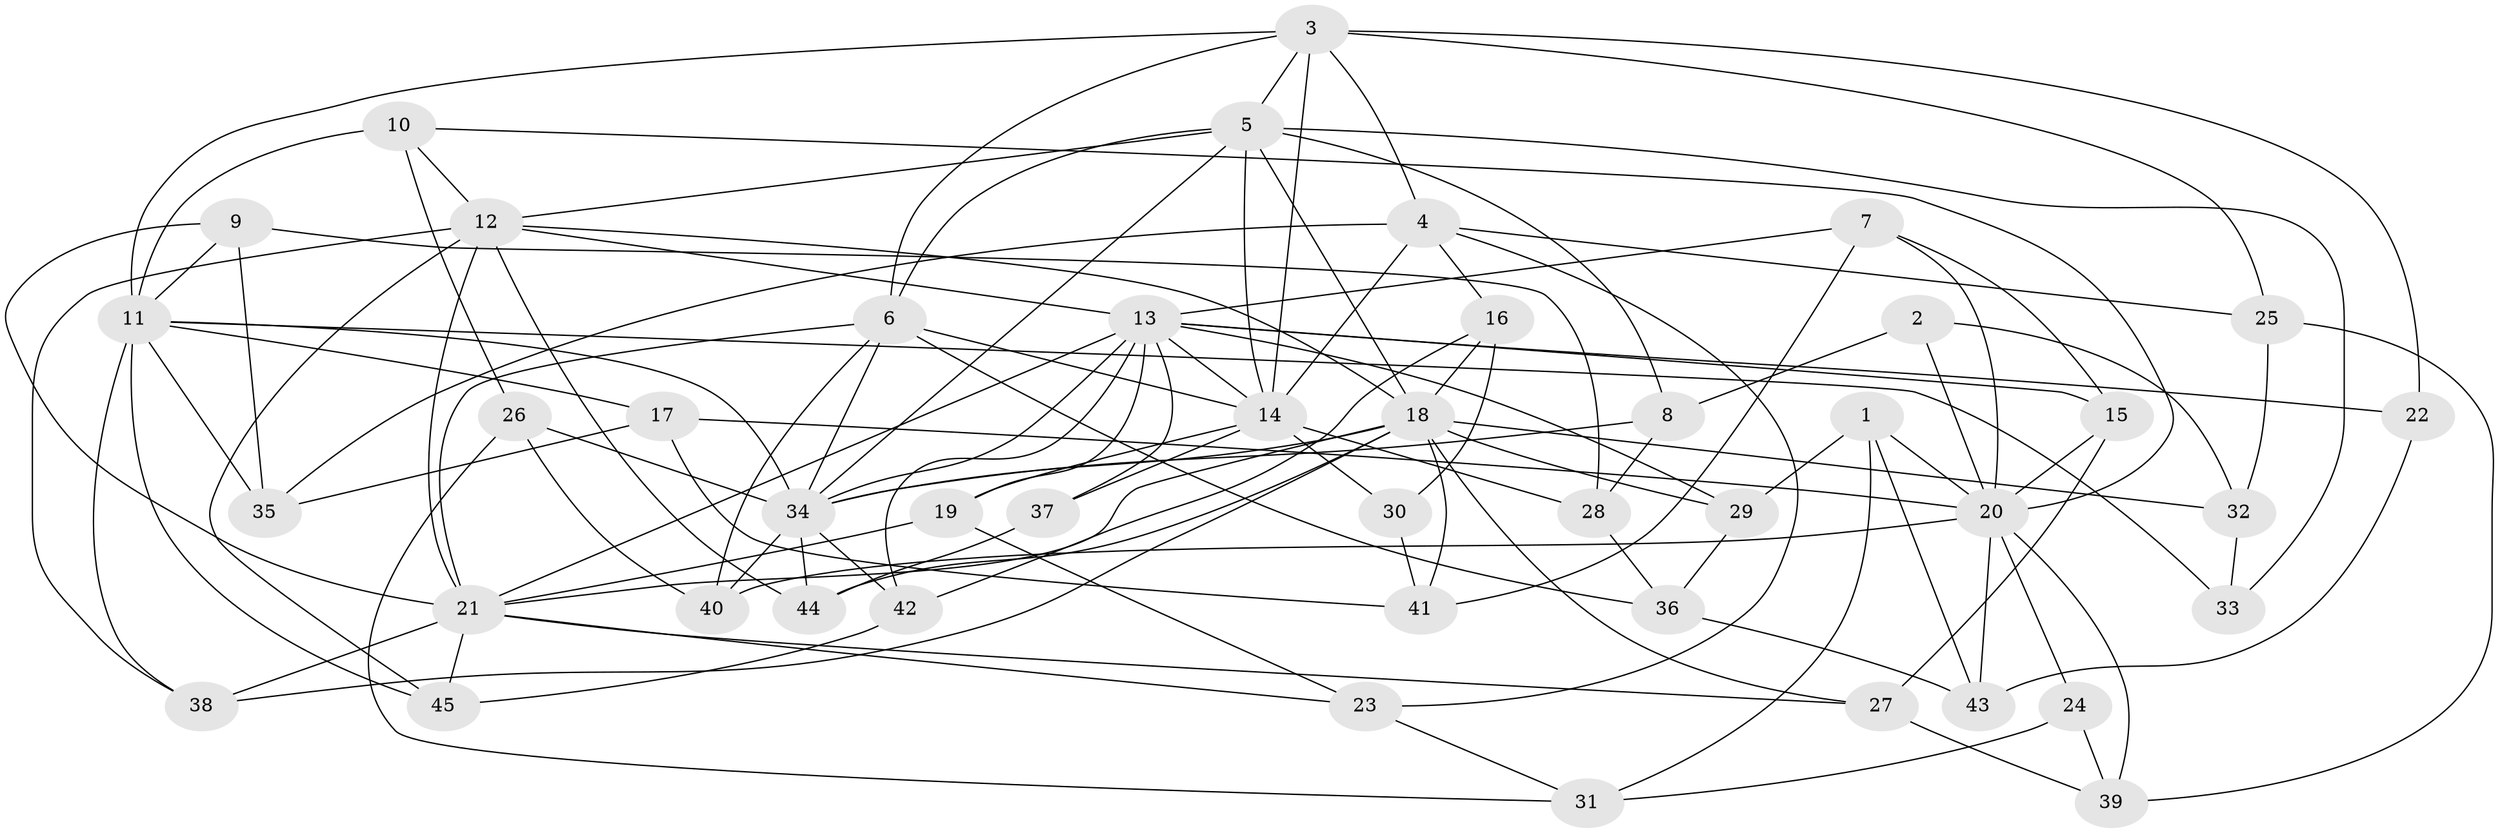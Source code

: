 // original degree distribution, {4: 1.0}
// Generated by graph-tools (version 1.1) at 2025/38/03/09/25 02:38:03]
// undirected, 45 vertices, 116 edges
graph export_dot {
graph [start="1"]
  node [color=gray90,style=filled];
  1;
  2;
  3;
  4;
  5;
  6;
  7;
  8;
  9;
  10;
  11;
  12;
  13;
  14;
  15;
  16;
  17;
  18;
  19;
  20;
  21;
  22;
  23;
  24;
  25;
  26;
  27;
  28;
  29;
  30;
  31;
  32;
  33;
  34;
  35;
  36;
  37;
  38;
  39;
  40;
  41;
  42;
  43;
  44;
  45;
  1 -- 20 [weight=1.0];
  1 -- 29 [weight=1.0];
  1 -- 31 [weight=1.0];
  1 -- 43 [weight=1.0];
  2 -- 8 [weight=1.0];
  2 -- 20 [weight=2.0];
  2 -- 32 [weight=1.0];
  3 -- 4 [weight=2.0];
  3 -- 5 [weight=2.0];
  3 -- 6 [weight=2.0];
  3 -- 11 [weight=1.0];
  3 -- 14 [weight=1.0];
  3 -- 22 [weight=1.0];
  3 -- 25 [weight=1.0];
  4 -- 14 [weight=2.0];
  4 -- 16 [weight=1.0];
  4 -- 23 [weight=1.0];
  4 -- 25 [weight=1.0];
  4 -- 35 [weight=1.0];
  5 -- 6 [weight=1.0];
  5 -- 8 [weight=1.0];
  5 -- 12 [weight=3.0];
  5 -- 14 [weight=1.0];
  5 -- 18 [weight=2.0];
  5 -- 33 [weight=1.0];
  5 -- 34 [weight=1.0];
  6 -- 14 [weight=1.0];
  6 -- 21 [weight=1.0];
  6 -- 34 [weight=1.0];
  6 -- 36 [weight=1.0];
  6 -- 40 [weight=1.0];
  7 -- 13 [weight=1.0];
  7 -- 15 [weight=1.0];
  7 -- 20 [weight=1.0];
  7 -- 41 [weight=1.0];
  8 -- 28 [weight=1.0];
  8 -- 34 [weight=1.0];
  9 -- 11 [weight=1.0];
  9 -- 21 [weight=1.0];
  9 -- 28 [weight=1.0];
  9 -- 35 [weight=1.0];
  10 -- 11 [weight=1.0];
  10 -- 12 [weight=1.0];
  10 -- 20 [weight=1.0];
  10 -- 26 [weight=1.0];
  11 -- 17 [weight=1.0];
  11 -- 33 [weight=2.0];
  11 -- 34 [weight=1.0];
  11 -- 35 [weight=1.0];
  11 -- 38 [weight=1.0];
  11 -- 45 [weight=1.0];
  12 -- 13 [weight=1.0];
  12 -- 18 [weight=1.0];
  12 -- 21 [weight=3.0];
  12 -- 38 [weight=1.0];
  12 -- 44 [weight=1.0];
  12 -- 45 [weight=1.0];
  13 -- 14 [weight=1.0];
  13 -- 15 [weight=1.0];
  13 -- 19 [weight=1.0];
  13 -- 21 [weight=1.0];
  13 -- 22 [weight=2.0];
  13 -- 29 [weight=1.0];
  13 -- 34 [weight=1.0];
  13 -- 37 [weight=1.0];
  13 -- 42 [weight=1.0];
  14 -- 19 [weight=1.0];
  14 -- 28 [weight=1.0];
  14 -- 30 [weight=2.0];
  14 -- 37 [weight=2.0];
  15 -- 20 [weight=1.0];
  15 -- 27 [weight=1.0];
  16 -- 18 [weight=1.0];
  16 -- 30 [weight=1.0];
  16 -- 42 [weight=1.0];
  17 -- 20 [weight=1.0];
  17 -- 35 [weight=1.0];
  17 -- 41 [weight=1.0];
  18 -- 21 [weight=1.0];
  18 -- 27 [weight=1.0];
  18 -- 29 [weight=1.0];
  18 -- 32 [weight=1.0];
  18 -- 34 [weight=1.0];
  18 -- 38 [weight=1.0];
  18 -- 41 [weight=1.0];
  18 -- 44 [weight=1.0];
  19 -- 21 [weight=1.0];
  19 -- 23 [weight=1.0];
  20 -- 24 [weight=2.0];
  20 -- 39 [weight=1.0];
  20 -- 40 [weight=1.0];
  20 -- 43 [weight=1.0];
  21 -- 23 [weight=1.0];
  21 -- 27 [weight=1.0];
  21 -- 38 [weight=1.0];
  21 -- 45 [weight=1.0];
  22 -- 43 [weight=1.0];
  23 -- 31 [weight=1.0];
  24 -- 31 [weight=1.0];
  24 -- 39 [weight=1.0];
  25 -- 32 [weight=1.0];
  25 -- 39 [weight=1.0];
  26 -- 31 [weight=1.0];
  26 -- 34 [weight=1.0];
  26 -- 40 [weight=1.0];
  27 -- 39 [weight=1.0];
  28 -- 36 [weight=1.0];
  29 -- 36 [weight=1.0];
  30 -- 41 [weight=1.0];
  32 -- 33 [weight=1.0];
  34 -- 40 [weight=1.0];
  34 -- 42 [weight=1.0];
  34 -- 44 [weight=1.0];
  36 -- 43 [weight=1.0];
  37 -- 44 [weight=1.0];
  42 -- 45 [weight=1.0];
}
